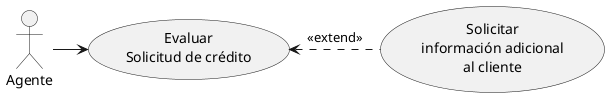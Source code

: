 @startuml

actor "Agente" as a

usecase "Evaluar\nSolicitud de crédito" as UC1
usecase "Solicitar\ninformación adicional\nal cliente" as UC2

a -right-> UC1
UC1 <.right. UC2 : <<extend>>

@enduml